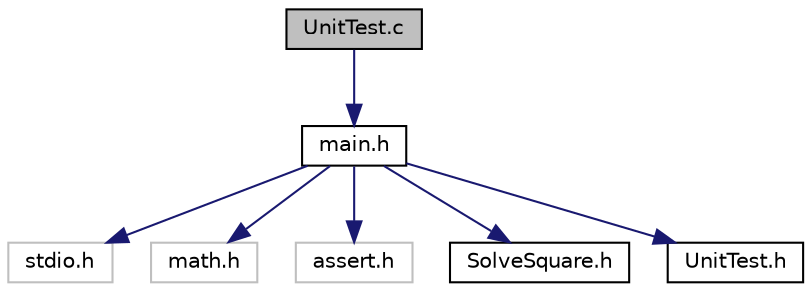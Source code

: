digraph "UnitTest.c"
{
 // LATEX_PDF_SIZE
  edge [fontname="Helvetica",fontsize="10",labelfontname="Helvetica",labelfontsize="10"];
  node [fontname="Helvetica",fontsize="10",shape=record];
  Node1 [label="UnitTest.c",height=0.2,width=0.4,color="black", fillcolor="grey75", style="filled", fontcolor="black",tooltip="This file contains function for testing program on UnitTests."];
  Node1 -> Node2 [color="midnightblue",fontsize="10",style="solid",fontname="Helvetica"];
  Node2 [label="main.h",height=0.2,width=0.4,color="black", fillcolor="white", style="filled",URL="$main_8h.html",tooltip="This file unique all libraries in one main.h"];
  Node2 -> Node3 [color="midnightblue",fontsize="10",style="solid",fontname="Helvetica"];
  Node3 [label="stdio.h",height=0.2,width=0.4,color="grey75", fillcolor="white", style="filled",tooltip=" "];
  Node2 -> Node4 [color="midnightblue",fontsize="10",style="solid",fontname="Helvetica"];
  Node4 [label="math.h",height=0.2,width=0.4,color="grey75", fillcolor="white", style="filled",tooltip=" "];
  Node2 -> Node5 [color="midnightblue",fontsize="10",style="solid",fontname="Helvetica"];
  Node5 [label="assert.h",height=0.2,width=0.4,color="grey75", fillcolor="white", style="filled",tooltip=" "];
  Node2 -> Node6 [color="midnightblue",fontsize="10",style="solid",fontname="Helvetica"];
  Node6 [label="SolveSquare.h",height=0.2,width=0.4,color="black", fillcolor="white", style="filled",URL="$_solve_square_8h.html",tooltip="This library contains all necessary functions for this program"];
  Node2 -> Node7 [color="midnightblue",fontsize="10",style="solid",fontname="Helvetica"];
  Node7 [label="UnitTest.h",height=0.2,width=0.4,color="black", fillcolor="white", style="filled",URL="$_unit_test_8h.html",tooltip="This UnitTest-library allows to DEBUG program on UnitTests"];
}
